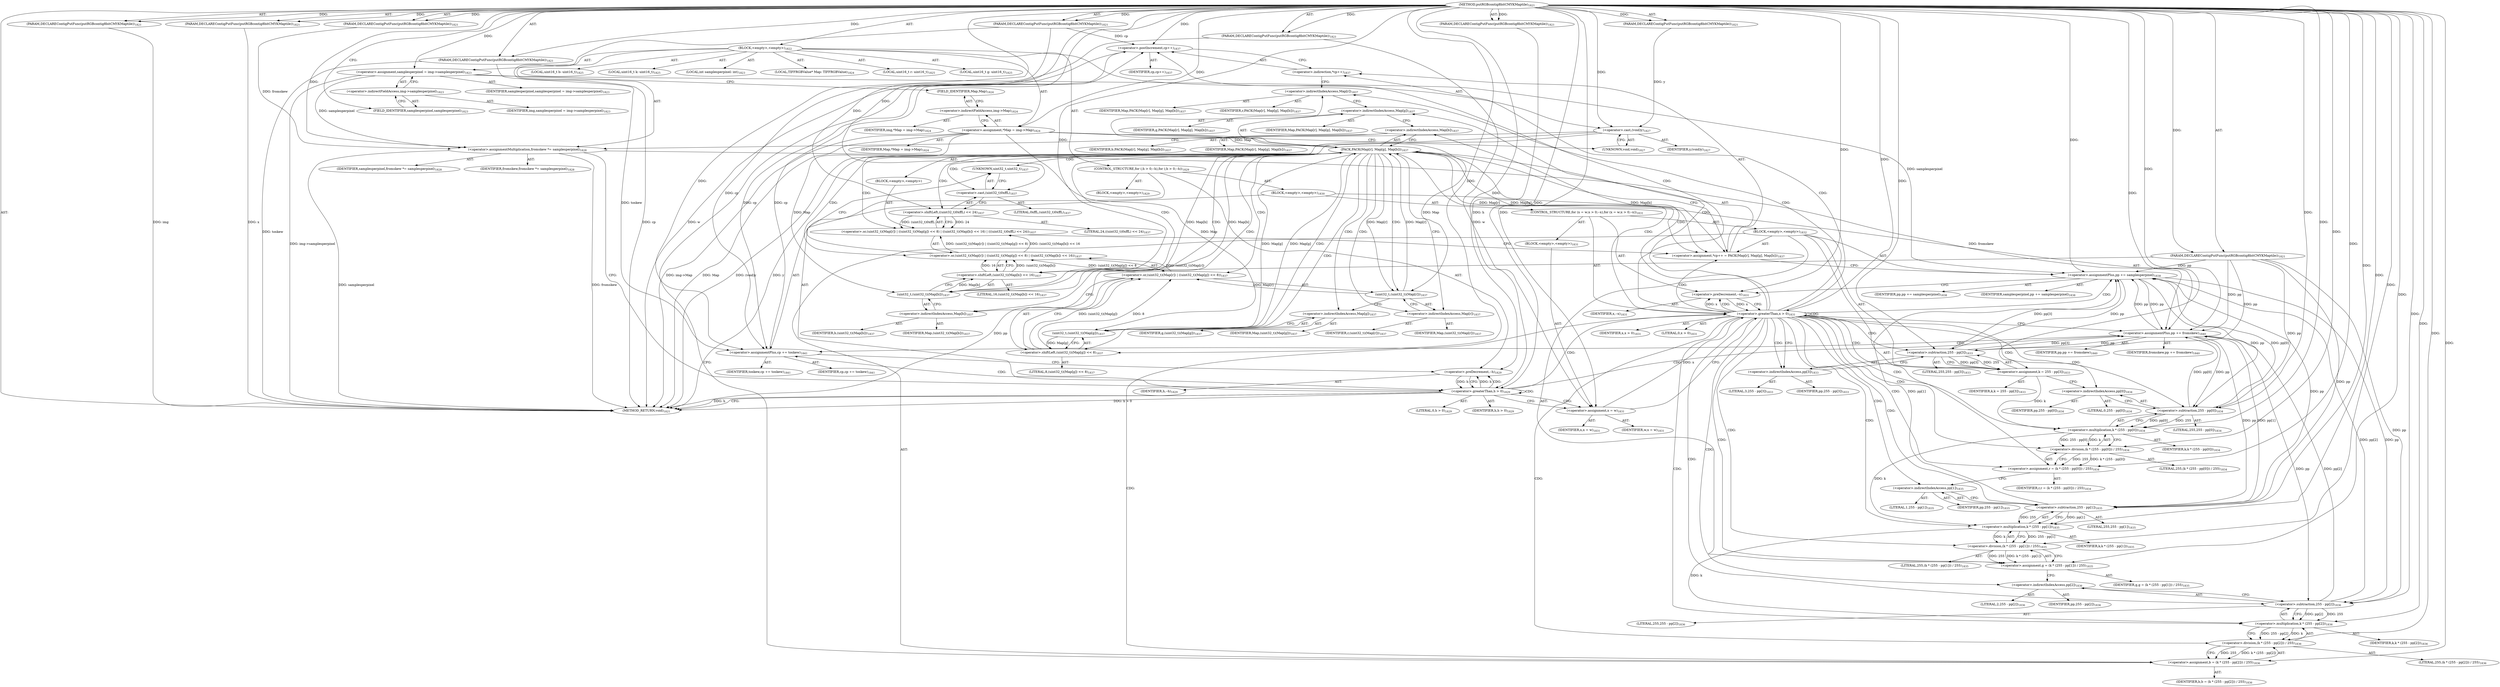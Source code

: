 digraph "putRGBcontig8bitCMYKMaptile" {  
"53186" [label = <(METHOD,putRGBcontig8bitCMYKMaptile)<SUB>1821</SUB>> ]
"53187" [label = <(PARAM,DECLAREContigPutFunc(putRGBcontig8bitCMYKMaptile))<SUB>1821</SUB>> ]
"53188" [label = <(PARAM,DECLAREContigPutFunc(putRGBcontig8bitCMYKMaptile))<SUB>1821</SUB>> ]
"53189" [label = <(PARAM,DECLAREContigPutFunc(putRGBcontig8bitCMYKMaptile))<SUB>1821</SUB>> ]
"53190" [label = <(PARAM,DECLAREContigPutFunc(putRGBcontig8bitCMYKMaptile))<SUB>1821</SUB>> ]
"53191" [label = <(PARAM,DECLAREContigPutFunc(putRGBcontig8bitCMYKMaptile))<SUB>1821</SUB>> ]
"53192" [label = <(PARAM,DECLAREContigPutFunc(putRGBcontig8bitCMYKMaptile))<SUB>1821</SUB>> ]
"53193" [label = <(PARAM,DECLAREContigPutFunc(putRGBcontig8bitCMYKMaptile))<SUB>1821</SUB>> ]
"53194" [label = <(PARAM,DECLAREContigPutFunc(putRGBcontig8bitCMYKMaptile))<SUB>1821</SUB>> ]
"53195" [label = <(PARAM,DECLAREContigPutFunc(putRGBcontig8bitCMYKMaptile))<SUB>1821</SUB>> ]
"53196" [label = <(BLOCK,&lt;empty&gt;,&lt;empty&gt;)<SUB>1822</SUB>> ]
"53197" [label = <(LOCAL,int samplesperpixel: int)<SUB>1823</SUB>> ]
"53198" [label = <(&lt;operator&gt;.assignment,samplesperpixel = img-&gt;samplesperpixel)<SUB>1823</SUB>> ]
"53199" [label = <(IDENTIFIER,samplesperpixel,samplesperpixel = img-&gt;samplesperpixel)<SUB>1823</SUB>> ]
"53200" [label = <(&lt;operator&gt;.indirectFieldAccess,img-&gt;samplesperpixel)<SUB>1823</SUB>> ]
"53201" [label = <(IDENTIFIER,img,samplesperpixel = img-&gt;samplesperpixel)<SUB>1823</SUB>> ]
"53202" [label = <(FIELD_IDENTIFIER,samplesperpixel,samplesperpixel)<SUB>1823</SUB>> ]
"53203" [label = <(LOCAL,TIFFRGBValue* Map: TIFFRGBValue)<SUB>1824</SUB>> ]
"53204" [label = <(&lt;operator&gt;.assignment,*Map = img-&gt;Map)<SUB>1824</SUB>> ]
"53205" [label = <(IDENTIFIER,Map,*Map = img-&gt;Map)<SUB>1824</SUB>> ]
"53206" [label = <(&lt;operator&gt;.indirectFieldAccess,img-&gt;Map)<SUB>1824</SUB>> ]
"53207" [label = <(IDENTIFIER,img,*Map = img-&gt;Map)<SUB>1824</SUB>> ]
"53208" [label = <(FIELD_IDENTIFIER,Map,Map)<SUB>1824</SUB>> ]
"53209" [label = <(LOCAL,uint16_t r: uint16_t)<SUB>1825</SUB>> ]
"53210" [label = <(LOCAL,uint16_t g: uint16_t)<SUB>1825</SUB>> ]
"53211" [label = <(LOCAL,uint16_t b: uint16_t)<SUB>1825</SUB>> ]
"53212" [label = <(LOCAL,uint16_t k: uint16_t)<SUB>1825</SUB>> ]
"53213" [label = <(&lt;operator&gt;.cast,(void)y)<SUB>1827</SUB>> ]
"53214" [label = <(UNKNOWN,void,void)<SUB>1827</SUB>> ]
"53215" [label = <(IDENTIFIER,y,(void)y)<SUB>1827</SUB>> ]
"53216" [label = <(&lt;operator&gt;.assignmentMultiplication,fromskew *= samplesperpixel)<SUB>1828</SUB>> ]
"53217" [label = <(IDENTIFIER,fromskew,fromskew *= samplesperpixel)<SUB>1828</SUB>> ]
"53218" [label = <(IDENTIFIER,samplesperpixel,fromskew *= samplesperpixel)<SUB>1828</SUB>> ]
"53219" [label = <(CONTROL_STRUCTURE,for (;h &gt; 0;--h),for (;h &gt; 0;--h))<SUB>1829</SUB>> ]
"53220" [label = <(BLOCK,&lt;empty&gt;,&lt;empty&gt;)<SUB>1829</SUB>> ]
"53221" [label = <(&lt;operator&gt;.greaterThan,h &gt; 0)<SUB>1829</SUB>> ]
"53222" [label = <(IDENTIFIER,h,h &gt; 0)<SUB>1829</SUB>> ]
"53223" [label = <(LITERAL,0,h &gt; 0)<SUB>1829</SUB>> ]
"53224" [label = <(&lt;operator&gt;.preDecrement,--h)<SUB>1829</SUB>> ]
"53225" [label = <(IDENTIFIER,h,--h)<SUB>1829</SUB>> ]
"53226" [label = <(BLOCK,&lt;empty&gt;,&lt;empty&gt;)<SUB>1830</SUB>> ]
"53227" [label = <(CONTROL_STRUCTURE,for (x = w;x &gt; 0;--x),for (x = w;x &gt; 0;--x))<SUB>1831</SUB>> ]
"53228" [label = <(BLOCK,&lt;empty&gt;,&lt;empty&gt;)<SUB>1831</SUB>> ]
"53229" [label = <(&lt;operator&gt;.assignment,x = w)<SUB>1831</SUB>> ]
"53230" [label = <(IDENTIFIER,x,x = w)<SUB>1831</SUB>> ]
"53231" [label = <(IDENTIFIER,w,x = w)<SUB>1831</SUB>> ]
"53232" [label = <(&lt;operator&gt;.greaterThan,x &gt; 0)<SUB>1831</SUB>> ]
"53233" [label = <(IDENTIFIER,x,x &gt; 0)<SUB>1831</SUB>> ]
"53234" [label = <(LITERAL,0,x &gt; 0)<SUB>1831</SUB>> ]
"53235" [label = <(&lt;operator&gt;.preDecrement,--x)<SUB>1831</SUB>> ]
"53236" [label = <(IDENTIFIER,x,--x)<SUB>1831</SUB>> ]
"53237" [label = <(BLOCK,&lt;empty&gt;,&lt;empty&gt;)<SUB>1832</SUB>> ]
"53238" [label = <(&lt;operator&gt;.assignment,k = 255 - pp[3])<SUB>1833</SUB>> ]
"53239" [label = <(IDENTIFIER,k,k = 255 - pp[3])<SUB>1833</SUB>> ]
"53240" [label = <(&lt;operator&gt;.subtraction,255 - pp[3])<SUB>1833</SUB>> ]
"53241" [label = <(LITERAL,255,255 - pp[3])<SUB>1833</SUB>> ]
"53242" [label = <(&lt;operator&gt;.indirectIndexAccess,pp[3])<SUB>1833</SUB>> ]
"53243" [label = <(IDENTIFIER,pp,255 - pp[3])<SUB>1833</SUB>> ]
"53244" [label = <(LITERAL,3,255 - pp[3])<SUB>1833</SUB>> ]
"53245" [label = <(&lt;operator&gt;.assignment,r = (k * (255 - pp[0])) / 255)<SUB>1834</SUB>> ]
"53246" [label = <(IDENTIFIER,r,r = (k * (255 - pp[0])) / 255)<SUB>1834</SUB>> ]
"53247" [label = <(&lt;operator&gt;.division,(k * (255 - pp[0])) / 255)<SUB>1834</SUB>> ]
"53248" [label = <(&lt;operator&gt;.multiplication,k * (255 - pp[0]))<SUB>1834</SUB>> ]
"53249" [label = <(IDENTIFIER,k,k * (255 - pp[0]))<SUB>1834</SUB>> ]
"53250" [label = <(&lt;operator&gt;.subtraction,255 - pp[0])<SUB>1834</SUB>> ]
"53251" [label = <(LITERAL,255,255 - pp[0])<SUB>1834</SUB>> ]
"53252" [label = <(&lt;operator&gt;.indirectIndexAccess,pp[0])<SUB>1834</SUB>> ]
"53253" [label = <(IDENTIFIER,pp,255 - pp[0])<SUB>1834</SUB>> ]
"53254" [label = <(LITERAL,0,255 - pp[0])<SUB>1834</SUB>> ]
"53255" [label = <(LITERAL,255,(k * (255 - pp[0])) / 255)<SUB>1834</SUB>> ]
"53256" [label = <(&lt;operator&gt;.assignment,g = (k * (255 - pp[1])) / 255)<SUB>1835</SUB>> ]
"53257" [label = <(IDENTIFIER,g,g = (k * (255 - pp[1])) / 255)<SUB>1835</SUB>> ]
"53258" [label = <(&lt;operator&gt;.division,(k * (255 - pp[1])) / 255)<SUB>1835</SUB>> ]
"53259" [label = <(&lt;operator&gt;.multiplication,k * (255 - pp[1]))<SUB>1835</SUB>> ]
"53260" [label = <(IDENTIFIER,k,k * (255 - pp[1]))<SUB>1835</SUB>> ]
"53261" [label = <(&lt;operator&gt;.subtraction,255 - pp[1])<SUB>1835</SUB>> ]
"53262" [label = <(LITERAL,255,255 - pp[1])<SUB>1835</SUB>> ]
"53263" [label = <(&lt;operator&gt;.indirectIndexAccess,pp[1])<SUB>1835</SUB>> ]
"53264" [label = <(IDENTIFIER,pp,255 - pp[1])<SUB>1835</SUB>> ]
"53265" [label = <(LITERAL,1,255 - pp[1])<SUB>1835</SUB>> ]
"53266" [label = <(LITERAL,255,(k * (255 - pp[1])) / 255)<SUB>1835</SUB>> ]
"53267" [label = <(&lt;operator&gt;.assignment,b = (k * (255 - pp[2])) / 255)<SUB>1836</SUB>> ]
"53268" [label = <(IDENTIFIER,b,b = (k * (255 - pp[2])) / 255)<SUB>1836</SUB>> ]
"53269" [label = <(&lt;operator&gt;.division,(k * (255 - pp[2])) / 255)<SUB>1836</SUB>> ]
"53270" [label = <(&lt;operator&gt;.multiplication,k * (255 - pp[2]))<SUB>1836</SUB>> ]
"53271" [label = <(IDENTIFIER,k,k * (255 - pp[2]))<SUB>1836</SUB>> ]
"53272" [label = <(&lt;operator&gt;.subtraction,255 - pp[2])<SUB>1836</SUB>> ]
"53273" [label = <(LITERAL,255,255 - pp[2])<SUB>1836</SUB>> ]
"53274" [label = <(&lt;operator&gt;.indirectIndexAccess,pp[2])<SUB>1836</SUB>> ]
"53275" [label = <(IDENTIFIER,pp,255 - pp[2])<SUB>1836</SUB>> ]
"53276" [label = <(LITERAL,2,255 - pp[2])<SUB>1836</SUB>> ]
"53277" [label = <(LITERAL,255,(k * (255 - pp[2])) / 255)<SUB>1836</SUB>> ]
"53278" [label = <(&lt;operator&gt;.assignment,*cp++ = PACK(Map[r], Map[g], Map[b]))<SUB>1837</SUB>> ]
"53279" [label = <(&lt;operator&gt;.indirection,*cp++)<SUB>1837</SUB>> ]
"53280" [label = <(&lt;operator&gt;.postIncrement,cp++)<SUB>1837</SUB>> ]
"53281" [label = <(IDENTIFIER,cp,cp++)<SUB>1837</SUB>> ]
"53282" [label = <(PACK,PACK(Map[r], Map[g], Map[b]))<SUB>1837</SUB>> ]
"53283" [label = <(&lt;operator&gt;.indirectIndexAccess,Map[r])<SUB>1837</SUB>> ]
"53284" [label = <(IDENTIFIER,Map,PACK(Map[r], Map[g], Map[b]))<SUB>1837</SUB>> ]
"53285" [label = <(IDENTIFIER,r,PACK(Map[r], Map[g], Map[b]))<SUB>1837</SUB>> ]
"53286" [label = <(&lt;operator&gt;.indirectIndexAccess,Map[g])<SUB>1837</SUB>> ]
"53287" [label = <(IDENTIFIER,Map,PACK(Map[r], Map[g], Map[b]))<SUB>1837</SUB>> ]
"53288" [label = <(IDENTIFIER,g,PACK(Map[r], Map[g], Map[b]))<SUB>1837</SUB>> ]
"53289" [label = <(&lt;operator&gt;.indirectIndexAccess,Map[b])<SUB>1837</SUB>> ]
"53290" [label = <(IDENTIFIER,Map,PACK(Map[r], Map[g], Map[b]))<SUB>1837</SUB>> ]
"53291" [label = <(IDENTIFIER,b,PACK(Map[r], Map[g], Map[b]))<SUB>1837</SUB>> ]
"53292" [label = <(BLOCK,&lt;empty&gt;,&lt;empty&gt;)> ]
"53293" [label = <(&lt;operator&gt;.or,(uint32_t)(Map[r]) | ((uint32_t)(Map[g]) &lt;&lt; 8) | ((uint32_t)(Map[b]) &lt;&lt; 16) | (((uint32_t)0xffL) &lt;&lt; 24))<SUB>1837</SUB>> ]
"53294" [label = <(&lt;operator&gt;.or,(uint32_t)(Map[r]) | ((uint32_t)(Map[g]) &lt;&lt; 8) | ((uint32_t)(Map[b]) &lt;&lt; 16))<SUB>1837</SUB>> ]
"53295" [label = <(&lt;operator&gt;.or,(uint32_t)(Map[r]) | ((uint32_t)(Map[g]) &lt;&lt; 8))<SUB>1837</SUB>> ]
"53296" [label = <(uint32_t,(uint32_t)(Map[r]))<SUB>1837</SUB>> ]
"53297" [label = <(&lt;operator&gt;.indirectIndexAccess,Map[r])<SUB>1837</SUB>> ]
"53298" [label = <(IDENTIFIER,Map,(uint32_t)(Map[r]))<SUB>1837</SUB>> ]
"53299" [label = <(IDENTIFIER,r,(uint32_t)(Map[r]))<SUB>1837</SUB>> ]
"53300" [label = <(&lt;operator&gt;.shiftLeft,(uint32_t)(Map[g]) &lt;&lt; 8)<SUB>1837</SUB>> ]
"53301" [label = <(uint32_t,(uint32_t)(Map[g]))<SUB>1837</SUB>> ]
"53302" [label = <(&lt;operator&gt;.indirectIndexAccess,Map[g])<SUB>1837</SUB>> ]
"53303" [label = <(IDENTIFIER,Map,(uint32_t)(Map[g]))<SUB>1837</SUB>> ]
"53304" [label = <(IDENTIFIER,g,(uint32_t)(Map[g]))<SUB>1837</SUB>> ]
"53305" [label = <(LITERAL,8,(uint32_t)(Map[g]) &lt;&lt; 8)<SUB>1837</SUB>> ]
"53306" [label = <(&lt;operator&gt;.shiftLeft,(uint32_t)(Map[b]) &lt;&lt; 16)<SUB>1837</SUB>> ]
"53307" [label = <(uint32_t,(uint32_t)(Map[b]))<SUB>1837</SUB>> ]
"53308" [label = <(&lt;operator&gt;.indirectIndexAccess,Map[b])<SUB>1837</SUB>> ]
"53309" [label = <(IDENTIFIER,Map,(uint32_t)(Map[b]))<SUB>1837</SUB>> ]
"53310" [label = <(IDENTIFIER,b,(uint32_t)(Map[b]))<SUB>1837</SUB>> ]
"53311" [label = <(LITERAL,16,(uint32_t)(Map[b]) &lt;&lt; 16)<SUB>1837</SUB>> ]
"53312" [label = <(&lt;operator&gt;.shiftLeft,((uint32_t)0xffL) &lt;&lt; 24)<SUB>1837</SUB>> ]
"53313" [label = <(&lt;operator&gt;.cast,(uint32_t)0xffL)<SUB>1837</SUB>> ]
"53314" [label = <(UNKNOWN,uint32_t,uint32_t)<SUB>1837</SUB>> ]
"53315" [label = <(LITERAL,0xffL,(uint32_t)0xffL)<SUB>1837</SUB>> ]
"53316" [label = <(LITERAL,24,((uint32_t)0xffL) &lt;&lt; 24)<SUB>1837</SUB>> ]
"53317" [label = <(&lt;operator&gt;.assignmentPlus,pp += samplesperpixel)<SUB>1838</SUB>> ]
"53318" [label = <(IDENTIFIER,pp,pp += samplesperpixel)<SUB>1838</SUB>> ]
"53319" [label = <(IDENTIFIER,samplesperpixel,pp += samplesperpixel)<SUB>1838</SUB>> ]
"53320" [label = <(&lt;operator&gt;.assignmentPlus,pp += fromskew)<SUB>1840</SUB>> ]
"53321" [label = <(IDENTIFIER,pp,pp += fromskew)<SUB>1840</SUB>> ]
"53322" [label = <(IDENTIFIER,fromskew,pp += fromskew)<SUB>1840</SUB>> ]
"53323" [label = <(&lt;operator&gt;.assignmentPlus,cp += toskew)<SUB>1841</SUB>> ]
"53324" [label = <(IDENTIFIER,cp,cp += toskew)<SUB>1841</SUB>> ]
"53325" [label = <(IDENTIFIER,toskew,cp += toskew)<SUB>1841</SUB>> ]
"53326" [label = <(METHOD_RETURN,void)<SUB>1821</SUB>> ]
  "53186" -> "53187"  [ label = "AST: "] 
  "53186" -> "53188"  [ label = "AST: "] 
  "53186" -> "53189"  [ label = "AST: "] 
  "53186" -> "53190"  [ label = "AST: "] 
  "53186" -> "53191"  [ label = "AST: "] 
  "53186" -> "53192"  [ label = "AST: "] 
  "53186" -> "53193"  [ label = "AST: "] 
  "53186" -> "53194"  [ label = "AST: "] 
  "53186" -> "53195"  [ label = "AST: "] 
  "53186" -> "53196"  [ label = "AST: "] 
  "53186" -> "53326"  [ label = "AST: "] 
  "53196" -> "53197"  [ label = "AST: "] 
  "53196" -> "53198"  [ label = "AST: "] 
  "53196" -> "53203"  [ label = "AST: "] 
  "53196" -> "53204"  [ label = "AST: "] 
  "53196" -> "53209"  [ label = "AST: "] 
  "53196" -> "53210"  [ label = "AST: "] 
  "53196" -> "53211"  [ label = "AST: "] 
  "53196" -> "53212"  [ label = "AST: "] 
  "53196" -> "53213"  [ label = "AST: "] 
  "53196" -> "53216"  [ label = "AST: "] 
  "53196" -> "53219"  [ label = "AST: "] 
  "53198" -> "53199"  [ label = "AST: "] 
  "53198" -> "53200"  [ label = "AST: "] 
  "53200" -> "53201"  [ label = "AST: "] 
  "53200" -> "53202"  [ label = "AST: "] 
  "53204" -> "53205"  [ label = "AST: "] 
  "53204" -> "53206"  [ label = "AST: "] 
  "53206" -> "53207"  [ label = "AST: "] 
  "53206" -> "53208"  [ label = "AST: "] 
  "53213" -> "53214"  [ label = "AST: "] 
  "53213" -> "53215"  [ label = "AST: "] 
  "53216" -> "53217"  [ label = "AST: "] 
  "53216" -> "53218"  [ label = "AST: "] 
  "53219" -> "53220"  [ label = "AST: "] 
  "53219" -> "53221"  [ label = "AST: "] 
  "53219" -> "53224"  [ label = "AST: "] 
  "53219" -> "53226"  [ label = "AST: "] 
  "53221" -> "53222"  [ label = "AST: "] 
  "53221" -> "53223"  [ label = "AST: "] 
  "53224" -> "53225"  [ label = "AST: "] 
  "53226" -> "53227"  [ label = "AST: "] 
  "53226" -> "53320"  [ label = "AST: "] 
  "53226" -> "53323"  [ label = "AST: "] 
  "53227" -> "53228"  [ label = "AST: "] 
  "53227" -> "53232"  [ label = "AST: "] 
  "53227" -> "53235"  [ label = "AST: "] 
  "53227" -> "53237"  [ label = "AST: "] 
  "53228" -> "53229"  [ label = "AST: "] 
  "53229" -> "53230"  [ label = "AST: "] 
  "53229" -> "53231"  [ label = "AST: "] 
  "53232" -> "53233"  [ label = "AST: "] 
  "53232" -> "53234"  [ label = "AST: "] 
  "53235" -> "53236"  [ label = "AST: "] 
  "53237" -> "53238"  [ label = "AST: "] 
  "53237" -> "53245"  [ label = "AST: "] 
  "53237" -> "53256"  [ label = "AST: "] 
  "53237" -> "53267"  [ label = "AST: "] 
  "53237" -> "53278"  [ label = "AST: "] 
  "53237" -> "53317"  [ label = "AST: "] 
  "53238" -> "53239"  [ label = "AST: "] 
  "53238" -> "53240"  [ label = "AST: "] 
  "53240" -> "53241"  [ label = "AST: "] 
  "53240" -> "53242"  [ label = "AST: "] 
  "53242" -> "53243"  [ label = "AST: "] 
  "53242" -> "53244"  [ label = "AST: "] 
  "53245" -> "53246"  [ label = "AST: "] 
  "53245" -> "53247"  [ label = "AST: "] 
  "53247" -> "53248"  [ label = "AST: "] 
  "53247" -> "53255"  [ label = "AST: "] 
  "53248" -> "53249"  [ label = "AST: "] 
  "53248" -> "53250"  [ label = "AST: "] 
  "53250" -> "53251"  [ label = "AST: "] 
  "53250" -> "53252"  [ label = "AST: "] 
  "53252" -> "53253"  [ label = "AST: "] 
  "53252" -> "53254"  [ label = "AST: "] 
  "53256" -> "53257"  [ label = "AST: "] 
  "53256" -> "53258"  [ label = "AST: "] 
  "53258" -> "53259"  [ label = "AST: "] 
  "53258" -> "53266"  [ label = "AST: "] 
  "53259" -> "53260"  [ label = "AST: "] 
  "53259" -> "53261"  [ label = "AST: "] 
  "53261" -> "53262"  [ label = "AST: "] 
  "53261" -> "53263"  [ label = "AST: "] 
  "53263" -> "53264"  [ label = "AST: "] 
  "53263" -> "53265"  [ label = "AST: "] 
  "53267" -> "53268"  [ label = "AST: "] 
  "53267" -> "53269"  [ label = "AST: "] 
  "53269" -> "53270"  [ label = "AST: "] 
  "53269" -> "53277"  [ label = "AST: "] 
  "53270" -> "53271"  [ label = "AST: "] 
  "53270" -> "53272"  [ label = "AST: "] 
  "53272" -> "53273"  [ label = "AST: "] 
  "53272" -> "53274"  [ label = "AST: "] 
  "53274" -> "53275"  [ label = "AST: "] 
  "53274" -> "53276"  [ label = "AST: "] 
  "53278" -> "53279"  [ label = "AST: "] 
  "53278" -> "53282"  [ label = "AST: "] 
  "53279" -> "53280"  [ label = "AST: "] 
  "53280" -> "53281"  [ label = "AST: "] 
  "53282" -> "53283"  [ label = "AST: "] 
  "53282" -> "53286"  [ label = "AST: "] 
  "53282" -> "53289"  [ label = "AST: "] 
  "53282" -> "53292"  [ label = "AST: "] 
  "53283" -> "53284"  [ label = "AST: "] 
  "53283" -> "53285"  [ label = "AST: "] 
  "53286" -> "53287"  [ label = "AST: "] 
  "53286" -> "53288"  [ label = "AST: "] 
  "53289" -> "53290"  [ label = "AST: "] 
  "53289" -> "53291"  [ label = "AST: "] 
  "53292" -> "53293"  [ label = "AST: "] 
  "53293" -> "53294"  [ label = "AST: "] 
  "53293" -> "53312"  [ label = "AST: "] 
  "53294" -> "53295"  [ label = "AST: "] 
  "53294" -> "53306"  [ label = "AST: "] 
  "53295" -> "53296"  [ label = "AST: "] 
  "53295" -> "53300"  [ label = "AST: "] 
  "53296" -> "53297"  [ label = "AST: "] 
  "53297" -> "53298"  [ label = "AST: "] 
  "53297" -> "53299"  [ label = "AST: "] 
  "53300" -> "53301"  [ label = "AST: "] 
  "53300" -> "53305"  [ label = "AST: "] 
  "53301" -> "53302"  [ label = "AST: "] 
  "53302" -> "53303"  [ label = "AST: "] 
  "53302" -> "53304"  [ label = "AST: "] 
  "53306" -> "53307"  [ label = "AST: "] 
  "53306" -> "53311"  [ label = "AST: "] 
  "53307" -> "53308"  [ label = "AST: "] 
  "53308" -> "53309"  [ label = "AST: "] 
  "53308" -> "53310"  [ label = "AST: "] 
  "53312" -> "53313"  [ label = "AST: "] 
  "53312" -> "53316"  [ label = "AST: "] 
  "53313" -> "53314"  [ label = "AST: "] 
  "53313" -> "53315"  [ label = "AST: "] 
  "53317" -> "53318"  [ label = "AST: "] 
  "53317" -> "53319"  [ label = "AST: "] 
  "53320" -> "53321"  [ label = "AST: "] 
  "53320" -> "53322"  [ label = "AST: "] 
  "53323" -> "53324"  [ label = "AST: "] 
  "53323" -> "53325"  [ label = "AST: "] 
  "53198" -> "53208"  [ label = "CFG: "] 
  "53204" -> "53214"  [ label = "CFG: "] 
  "53213" -> "53216"  [ label = "CFG: "] 
  "53216" -> "53221"  [ label = "CFG: "] 
  "53200" -> "53198"  [ label = "CFG: "] 
  "53206" -> "53204"  [ label = "CFG: "] 
  "53214" -> "53213"  [ label = "CFG: "] 
  "53221" -> "53326"  [ label = "CFG: "] 
  "53221" -> "53229"  [ label = "CFG: "] 
  "53224" -> "53221"  [ label = "CFG: "] 
  "53202" -> "53200"  [ label = "CFG: "] 
  "53208" -> "53206"  [ label = "CFG: "] 
  "53320" -> "53323"  [ label = "CFG: "] 
  "53323" -> "53224"  [ label = "CFG: "] 
  "53232" -> "53242"  [ label = "CFG: "] 
  "53232" -> "53320"  [ label = "CFG: "] 
  "53235" -> "53232"  [ label = "CFG: "] 
  "53229" -> "53232"  [ label = "CFG: "] 
  "53238" -> "53252"  [ label = "CFG: "] 
  "53245" -> "53263"  [ label = "CFG: "] 
  "53256" -> "53274"  [ label = "CFG: "] 
  "53267" -> "53280"  [ label = "CFG: "] 
  "53278" -> "53317"  [ label = "CFG: "] 
  "53317" -> "53235"  [ label = "CFG: "] 
  "53240" -> "53238"  [ label = "CFG: "] 
  "53247" -> "53245"  [ label = "CFG: "] 
  "53258" -> "53256"  [ label = "CFG: "] 
  "53269" -> "53267"  [ label = "CFG: "] 
  "53279" -> "53283"  [ label = "CFG: "] 
  "53282" -> "53278"  [ label = "CFG: "] 
  "53282" -> "53297"  [ label = "CFG: "] 
  "53242" -> "53240"  [ label = "CFG: "] 
  "53248" -> "53247"  [ label = "CFG: "] 
  "53259" -> "53258"  [ label = "CFG: "] 
  "53270" -> "53269"  [ label = "CFG: "] 
  "53280" -> "53279"  [ label = "CFG: "] 
  "53283" -> "53286"  [ label = "CFG: "] 
  "53286" -> "53289"  [ label = "CFG: "] 
  "53289" -> "53282"  [ label = "CFG: "] 
  "53250" -> "53248"  [ label = "CFG: "] 
  "53261" -> "53259"  [ label = "CFG: "] 
  "53272" -> "53270"  [ label = "CFG: "] 
  "53293" -> "53278"  [ label = "CFG: "] 
  "53252" -> "53250"  [ label = "CFG: "] 
  "53263" -> "53261"  [ label = "CFG: "] 
  "53274" -> "53272"  [ label = "CFG: "] 
  "53294" -> "53314"  [ label = "CFG: "] 
  "53312" -> "53293"  [ label = "CFG: "] 
  "53295" -> "53308"  [ label = "CFG: "] 
  "53306" -> "53294"  [ label = "CFG: "] 
  "53313" -> "53312"  [ label = "CFG: "] 
  "53296" -> "53302"  [ label = "CFG: "] 
  "53300" -> "53295"  [ label = "CFG: "] 
  "53307" -> "53306"  [ label = "CFG: "] 
  "53314" -> "53313"  [ label = "CFG: "] 
  "53297" -> "53296"  [ label = "CFG: "] 
  "53301" -> "53300"  [ label = "CFG: "] 
  "53308" -> "53307"  [ label = "CFG: "] 
  "53302" -> "53301"  [ label = "CFG: "] 
  "53186" -> "53202"  [ label = "CFG: "] 
  "53187" -> "53326"  [ label = "DDG: img"] 
  "53188" -> "53326"  [ label = "DDG: cp"] 
  "53189" -> "53326"  [ label = "DDG: x"] 
  "53191" -> "53326"  [ label = "DDG: w"] 
  "53194" -> "53326"  [ label = "DDG: toskew"] 
  "53195" -> "53326"  [ label = "DDG: pp"] 
  "53198" -> "53326"  [ label = "DDG: img-&gt;samplesperpixel"] 
  "53204" -> "53326"  [ label = "DDG: Map"] 
  "53204" -> "53326"  [ label = "DDG: img-&gt;Map"] 
  "53213" -> "53326"  [ label = "DDG: y"] 
  "53213" -> "53326"  [ label = "DDG: (void)y"] 
  "53216" -> "53326"  [ label = "DDG: fromskew"] 
  "53216" -> "53326"  [ label = "DDG: samplesperpixel"] 
  "53221" -> "53326"  [ label = "DDG: h"] 
  "53221" -> "53326"  [ label = "DDG: h &gt; 0"] 
  "53186" -> "53187"  [ label = "DDG: "] 
  "53186" -> "53188"  [ label = "DDG: "] 
  "53186" -> "53189"  [ label = "DDG: "] 
  "53186" -> "53190"  [ label = "DDG: "] 
  "53186" -> "53191"  [ label = "DDG: "] 
  "53186" -> "53192"  [ label = "DDG: "] 
  "53186" -> "53193"  [ label = "DDG: "] 
  "53186" -> "53194"  [ label = "DDG: "] 
  "53186" -> "53195"  [ label = "DDG: "] 
  "53190" -> "53213"  [ label = "DDG: y"] 
  "53186" -> "53213"  [ label = "DDG: "] 
  "53198" -> "53216"  [ label = "DDG: samplesperpixel"] 
  "53186" -> "53216"  [ label = "DDG: "] 
  "53186" -> "53198"  [ label = "DDG: "] 
  "53186" -> "53204"  [ label = "DDG: "] 
  "53193" -> "53216"  [ label = "DDG: fromskew"] 
  "53224" -> "53221"  [ label = "DDG: h"] 
  "53192" -> "53221"  [ label = "DDG: h"] 
  "53186" -> "53221"  [ label = "DDG: "] 
  "53221" -> "53224"  [ label = "DDG: h"] 
  "53186" -> "53224"  [ label = "DDG: "] 
  "53216" -> "53320"  [ label = "DDG: fromskew"] 
  "53186" -> "53320"  [ label = "DDG: "] 
  "53194" -> "53323"  [ label = "DDG: toskew"] 
  "53186" -> "53323"  [ label = "DDG: "] 
  "53240" -> "53320"  [ label = "DDG: pp[3]"] 
  "53250" -> "53320"  [ label = "DDG: pp[0]"] 
  "53261" -> "53320"  [ label = "DDG: pp[1]"] 
  "53272" -> "53320"  [ label = "DDG: pp[2]"] 
  "53317" -> "53320"  [ label = "DDG: pp"] 
  "53195" -> "53320"  [ label = "DDG: pp"] 
  "53280" -> "53323"  [ label = "DDG: cp"] 
  "53188" -> "53323"  [ label = "DDG: cp"] 
  "53191" -> "53229"  [ label = "DDG: w"] 
  "53186" -> "53229"  [ label = "DDG: "] 
  "53229" -> "53232"  [ label = "DDG: x"] 
  "53235" -> "53232"  [ label = "DDG: x"] 
  "53186" -> "53232"  [ label = "DDG: "] 
  "53232" -> "53235"  [ label = "DDG: x"] 
  "53186" -> "53235"  [ label = "DDG: "] 
  "53240" -> "53238"  [ label = "DDG: 255"] 
  "53240" -> "53238"  [ label = "DDG: pp[3]"] 
  "53247" -> "53245"  [ label = "DDG: k * (255 - pp[0])"] 
  "53247" -> "53245"  [ label = "DDG: 255"] 
  "53258" -> "53256"  [ label = "DDG: k * (255 - pp[1])"] 
  "53258" -> "53256"  [ label = "DDG: 255"] 
  "53269" -> "53267"  [ label = "DDG: k * (255 - pp[2])"] 
  "53269" -> "53267"  [ label = "DDG: 255"] 
  "53282" -> "53278"  [ label = "DDG: Map[r]"] 
  "53282" -> "53278"  [ label = "DDG: Map[g]"] 
  "53282" -> "53278"  [ label = "DDG: Map[b]"] 
  "53186" -> "53317"  [ label = "DDG: "] 
  "53198" -> "53317"  [ label = "DDG: samplesperpixel"] 
  "53186" -> "53238"  [ label = "DDG: "] 
  "53186" -> "53245"  [ label = "DDG: "] 
  "53186" -> "53256"  [ label = "DDG: "] 
  "53186" -> "53267"  [ label = "DDG: "] 
  "53320" -> "53317"  [ label = "DDG: pp"] 
  "53240" -> "53317"  [ label = "DDG: pp[3]"] 
  "53250" -> "53317"  [ label = "DDG: pp[0]"] 
  "53261" -> "53317"  [ label = "DDG: pp[1]"] 
  "53272" -> "53317"  [ label = "DDG: pp[2]"] 
  "53195" -> "53317"  [ label = "DDG: pp"] 
  "53186" -> "53240"  [ label = "DDG: "] 
  "53320" -> "53240"  [ label = "DDG: pp"] 
  "53317" -> "53240"  [ label = "DDG: pp"] 
  "53195" -> "53240"  [ label = "DDG: pp"] 
  "53248" -> "53247"  [ label = "DDG: k"] 
  "53248" -> "53247"  [ label = "DDG: 255 - pp[0]"] 
  "53186" -> "53247"  [ label = "DDG: "] 
  "53259" -> "53258"  [ label = "DDG: k"] 
  "53259" -> "53258"  [ label = "DDG: 255 - pp[1]"] 
  "53186" -> "53258"  [ label = "DDG: "] 
  "53270" -> "53269"  [ label = "DDG: k"] 
  "53270" -> "53269"  [ label = "DDG: 255 - pp[2]"] 
  "53186" -> "53269"  [ label = "DDG: "] 
  "53204" -> "53282"  [ label = "DDG: Map"] 
  "53296" -> "53282"  [ label = "DDG: Map[r]"] 
  "53301" -> "53282"  [ label = "DDG: Map[g]"] 
  "53307" -> "53282"  [ label = "DDG: Map[b]"] 
  "53238" -> "53248"  [ label = "DDG: k"] 
  "53186" -> "53248"  [ label = "DDG: "] 
  "53250" -> "53248"  [ label = "DDG: 255"] 
  "53250" -> "53248"  [ label = "DDG: pp[0]"] 
  "53248" -> "53259"  [ label = "DDG: k"] 
  "53186" -> "53259"  [ label = "DDG: "] 
  "53261" -> "53259"  [ label = "DDG: 255"] 
  "53261" -> "53259"  [ label = "DDG: pp[1]"] 
  "53259" -> "53270"  [ label = "DDG: k"] 
  "53186" -> "53270"  [ label = "DDG: "] 
  "53272" -> "53270"  [ label = "DDG: 255"] 
  "53272" -> "53270"  [ label = "DDG: pp[2]"] 
  "53323" -> "53280"  [ label = "DDG: cp"] 
  "53188" -> "53280"  [ label = "DDG: cp"] 
  "53186" -> "53280"  [ label = "DDG: "] 
  "53186" -> "53250"  [ label = "DDG: "] 
  "53320" -> "53250"  [ label = "DDG: pp"] 
  "53317" -> "53250"  [ label = "DDG: pp"] 
  "53195" -> "53250"  [ label = "DDG: pp"] 
  "53186" -> "53261"  [ label = "DDG: "] 
  "53320" -> "53261"  [ label = "DDG: pp"] 
  "53317" -> "53261"  [ label = "DDG: pp"] 
  "53195" -> "53261"  [ label = "DDG: pp"] 
  "53186" -> "53272"  [ label = "DDG: "] 
  "53320" -> "53272"  [ label = "DDG: pp"] 
  "53317" -> "53272"  [ label = "DDG: pp"] 
  "53195" -> "53272"  [ label = "DDG: pp"] 
  "53294" -> "53293"  [ label = "DDG: (uint32_t)(Map[r]) | ((uint32_t)(Map[g]) &lt;&lt; 8)"] 
  "53294" -> "53293"  [ label = "DDG: (uint32_t)(Map[b]) &lt;&lt; 16"] 
  "53312" -> "53293"  [ label = "DDG: (uint32_t)0xffL"] 
  "53312" -> "53293"  [ label = "DDG: 24"] 
  "53295" -> "53294"  [ label = "DDG: (uint32_t)(Map[r])"] 
  "53295" -> "53294"  [ label = "DDG: (uint32_t)(Map[g]) &lt;&lt; 8"] 
  "53306" -> "53294"  [ label = "DDG: (uint32_t)(Map[b])"] 
  "53306" -> "53294"  [ label = "DDG: 16"] 
  "53186" -> "53312"  [ label = "DDG: "] 
  "53296" -> "53295"  [ label = "DDG: Map[r]"] 
  "53300" -> "53295"  [ label = "DDG: (uint32_t)(Map[g])"] 
  "53300" -> "53295"  [ label = "DDG: 8"] 
  "53307" -> "53306"  [ label = "DDG: Map[b]"] 
  "53186" -> "53306"  [ label = "DDG: "] 
  "53186" -> "53313"  [ label = "DDG: "] 
  "53204" -> "53296"  [ label = "DDG: Map"] 
  "53282" -> "53296"  [ label = "DDG: Map[r]"] 
  "53301" -> "53300"  [ label = "DDG: Map[g]"] 
  "53186" -> "53300"  [ label = "DDG: "] 
  "53204" -> "53307"  [ label = "DDG: Map"] 
  "53282" -> "53307"  [ label = "DDG: Map[b]"] 
  "53204" -> "53301"  [ label = "DDG: Map"] 
  "53282" -> "53301"  [ label = "DDG: Map[g]"] 
  "53221" -> "53320"  [ label = "CDG: "] 
  "53221" -> "53224"  [ label = "CDG: "] 
  "53221" -> "53229"  [ label = "CDG: "] 
  "53221" -> "53323"  [ label = "CDG: "] 
  "53221" -> "53221"  [ label = "CDG: "] 
  "53221" -> "53232"  [ label = "CDG: "] 
  "53232" -> "53282"  [ label = "CDG: "] 
  "53232" -> "53245"  [ label = "CDG: "] 
  "53232" -> "53252"  [ label = "CDG: "] 
  "53232" -> "53261"  [ label = "CDG: "] 
  "53232" -> "53269"  [ label = "CDG: "] 
  "53232" -> "53259"  [ label = "CDG: "] 
  "53232" -> "53278"  [ label = "CDG: "] 
  "53232" -> "53286"  [ label = "CDG: "] 
  "53232" -> "53242"  [ label = "CDG: "] 
  "53232" -> "53283"  [ label = "CDG: "] 
  "53232" -> "53240"  [ label = "CDG: "] 
  "53232" -> "53279"  [ label = "CDG: "] 
  "53232" -> "53248"  [ label = "CDG: "] 
  "53232" -> "53267"  [ label = "CDG: "] 
  "53232" -> "53258"  [ label = "CDG: "] 
  "53232" -> "53274"  [ label = "CDG: "] 
  "53232" -> "53235"  [ label = "CDG: "] 
  "53232" -> "53250"  [ label = "CDG: "] 
  "53232" -> "53256"  [ label = "CDG: "] 
  "53232" -> "53280"  [ label = "CDG: "] 
  "53232" -> "53247"  [ label = "CDG: "] 
  "53232" -> "53263"  [ label = "CDG: "] 
  "53232" -> "53289"  [ label = "CDG: "] 
  "53232" -> "53238"  [ label = "CDG: "] 
  "53232" -> "53272"  [ label = "CDG: "] 
  "53232" -> "53317"  [ label = "CDG: "] 
  "53232" -> "53270"  [ label = "CDG: "] 
  "53232" -> "53232"  [ label = "CDG: "] 
  "53282" -> "53295"  [ label = "CDG: "] 
  "53282" -> "53302"  [ label = "CDG: "] 
  "53282" -> "53313"  [ label = "CDG: "] 
  "53282" -> "53307"  [ label = "CDG: "] 
  "53282" -> "53312"  [ label = "CDG: "] 
  "53282" -> "53297"  [ label = "CDG: "] 
  "53282" -> "53294"  [ label = "CDG: "] 
  "53282" -> "53308"  [ label = "CDG: "] 
  "53282" -> "53293"  [ label = "CDG: "] 
  "53282" -> "53306"  [ label = "CDG: "] 
  "53282" -> "53300"  [ label = "CDG: "] 
  "53282" -> "53296"  [ label = "CDG: "] 
  "53282" -> "53314"  [ label = "CDG: "] 
  "53282" -> "53301"  [ label = "CDG: "] 
}
